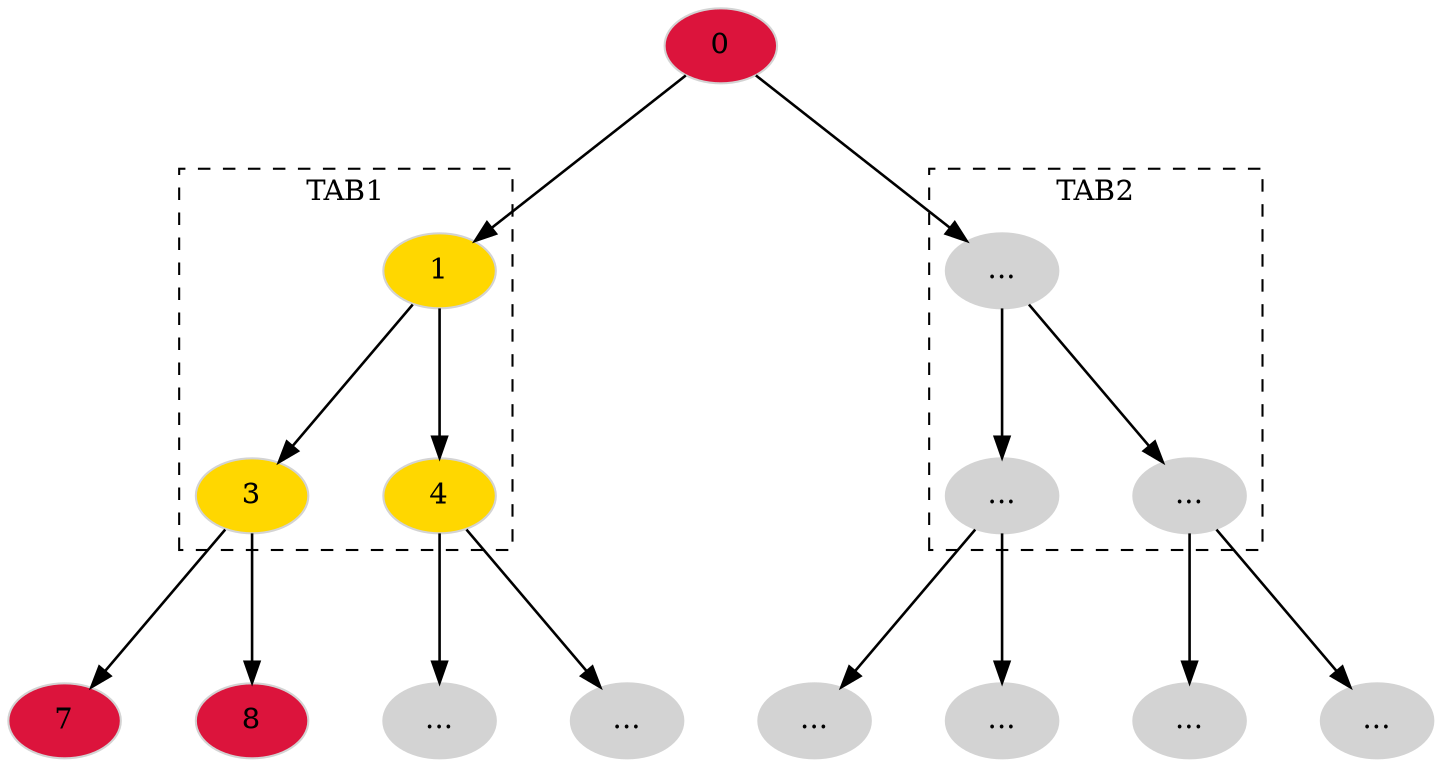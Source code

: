 digraph tdgraph {
        node [color=lightgray, style=filled, preferred=0.50];
        graph [ordering="out", nodesep=0.5, ranksep=1.0];
        edge[penwidth=1.25]

        // nodes
        "0" [label="0", fillcolor=crimson];
        "1" [label="1",fillcolor=gold];

        "2" [label="..."];
        "3" [label="3",fillcolor=gold];
        "4" [label="4",fillcolor=gold];
        "5" [label="..."];
        "6" [label="..."];
        "7" [label="7",fillcolor=crimson];
        "8" [label="8",fillcolor=crimson];
        "9" [label="..."];
        "10" [label="..."];
        "11" [label="..."];
        "12" [label="..."];
        "13" [label="..."];
        "14" [label="..."];

        // Decomposition edges
        "0" -> {"1", "2"}
        "1" -> "3";
        "1" -> "4";
        "2" -> "5";
        "2" -> "6";

        "3" -> "7";
        "3" -> "8";
        "4" -> "9";
        "4" -> "10";
        "5" -> "11";
        "5" -> "12";
        "6" -> "13";
        "6" -> "14";

        // TABs
        // subgraph cluster_root_tab {
        //         "0";
        //         "1";
        //         "2";
        //         graph[style=dashed];
        //         label="Root TAB0"
        // }
        subgraph cluster_tab1 {
                "1";
                "3";
                "4";
                graph[style=dashed];
                label="TAB1"
        }
        subgraph cluster_tab2 {
                "2";
                "5";
                "6";
                graph[style=dashed];
                label="TAB2"
        }
        }
